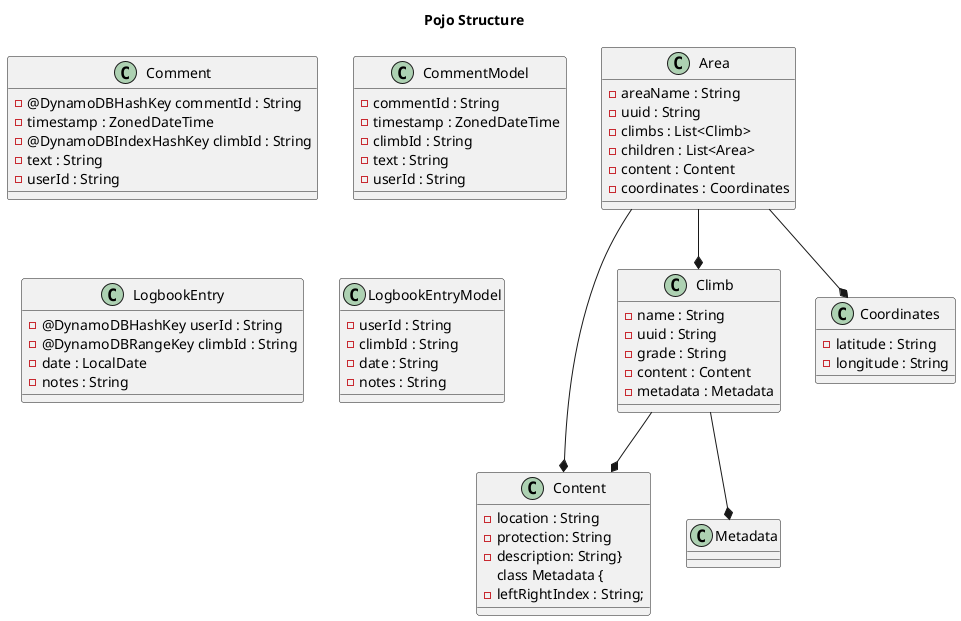 @startuml
'https://plantuml.com/sequence-diagram
title Pojo Structure
class Area {
- areaName : String
- uuid : String
- climbs : List<Climb>
- children : List<Area>
- content : Content
- coordinates : Coordinates
}

class Climb {
- name : String
- uuid : String
- grade : String
- content : Content
- metadata : Metadata
}
class Content {
- location : String
- protection: String
- description: String}
class Metadata {
- leftRightIndex : String;
}
class Coordinates {
- latitude : String
- longitude : String
}
class Comment {
- @DynamoDBHashKey commentId : String
- timestamp : ZonedDateTime
- @DynamoDBIndexHashKey climbId : String
- text : String
- userId : String
}
class CommentModel {
- commentId : String
- timestamp : ZonedDateTime
- climbId : String
- text : String
- userId : String
}
class LogbookEntry {
- @DynamoDBHashKey userId : String
- @DynamoDBRangeKey climbId : String
- date : LocalDate
- notes : String

}
class LogbookEntryModel {
- userId : String
- climbId : String
- date : String
- notes : String
}

Area --* Climb
Area --* Content
Area --* Coordinates
Climb --* Content
Climb --* Metadata


newpage

title Activity Structure

class AreaDao {
- client : HttpClient
+ getArea(uuid : String) Area
+ getAllAreas(query : String) List<Area>
}
class ClimbDao {
- client : HttpClient
- metricsPublisher : MetricsPublisher
+ getClimb(uuid: String) : Climb
}
class LogbookEntryDao {
- mapper : DynamoDbMapper
- metricsPublisher :
+ getLogbookEntry(userId : String) : User
+ saveLogbookEntry()
+ deleteLogbookEntry()
}
class CommentDao {
- mapper : DynamoDbMapper
- metricsPublisher :
+ getComment(commentId : String) : Comment
+ getAllCommentsForClimb(cragId : String) : List<Comment>
+ saveComment(comment : Comment) : Comment
+ deleteComment(commentId : String) : Comment
}
class GetAreaActivity {
- log : Logger
- areaDao : AreaDao
- converter : AreaModelConverter
+ GetAllAreasActivity(areaDao : AreaDao, converter : AreaModelConverter)
+ handleRequest(request : GetAreaRequest) GetAreaResponse
}
class GetAllAreasActivity{
- log : Logger
- areaDao : AreaDao
- converter : AreaModelConverter
+ GetAllAreasActivity(areaDao : AreaDao, converter : AreaModelConverter)
+ handleRequest() GetAllAreasResponse
}
class GetClimbActivity{
- log : Logger
- climbDao : ClimbDao
- converter : ClimbModelConverter
+ GetClimbActivity(climbDao : ClimbDao, converter : ClimbModelConverter)
+ handleRequest(request : GetClimbRequest) GetClimbResponse
}

class GetAllCommentsForClimbActivity{
- log : Logger
- commentDao : CommentDao
- converter : CommentModelConverter
+ GetAllCommentsForClimbActivity(commentDao : CommentDao, converter : CommentModelConverter)
+ handleRequest(request : GetAllCommentsForClimbRequest) GetAllCommentsForClimbResponse
}

class UpdateLogbookEntryActivity{
- log : Logger
- userDao : UserDao
- climbDao : ClimbDao
- converter : UserModelConverter
+ UpdateToDoListActivity(userDao : UserDao, climbDao : ClimbDao, converter : UserModelConverter)
+ handleRequest(request : UpdateToDoListRequest) UpdateToDoListResponse
}


class CreateCommentActivity{
- commentDao : CommentDao
- climbDao : climbDao
- converter : CommentModelConverter
+ CreateCommentActivity(commentDao : CommentDao, climbDao : ClimbDao, converter: CommentModelConverter)
+ handleRequest(request : CreateCommentRequest) CreateCommentResponse
}


class UpdateCommentActivity{
- commentDao : CommentDao
- climbDao : climbDao
- converter : CommentModelConverter
+ UpdateCommentActivity(commentDao : CommentDao, climbDao : ClimbDao, converter: CommentModelConverter)
+ handleRequest(request : UpdateCommentRequest) UpdateCommentResponse
}
class DeleteCommentActivity{
- log : Logger
- commentDao : CommentDao
- climbDao : ClimbDao
+ DeleteCommentActivity(commentDao : CommentDao, climbDao : ClimbDao)
+ handleRequest(request : CreateCommentRequest) CreateCommentResponse
}

class GetUserActivity{
- log : Logger
- userDao : UserDao
- converter : UserModelConverter
+GetUserActivity(userDao: UserDao, converter : UserModelConverter)
+ handleRequest(request : GetUserRequest) GetUserResponse
}



newpage

title Exceptions
exception RuntimeException
exception AreaNotFoundException extends RuntimeException{
}
exception ClimbNotFoundException extends RuntimeException
exception CommentNotFoundException extends RuntimeException
exception LogbookEntryNotFoundException extends RuntimeException

@enduml